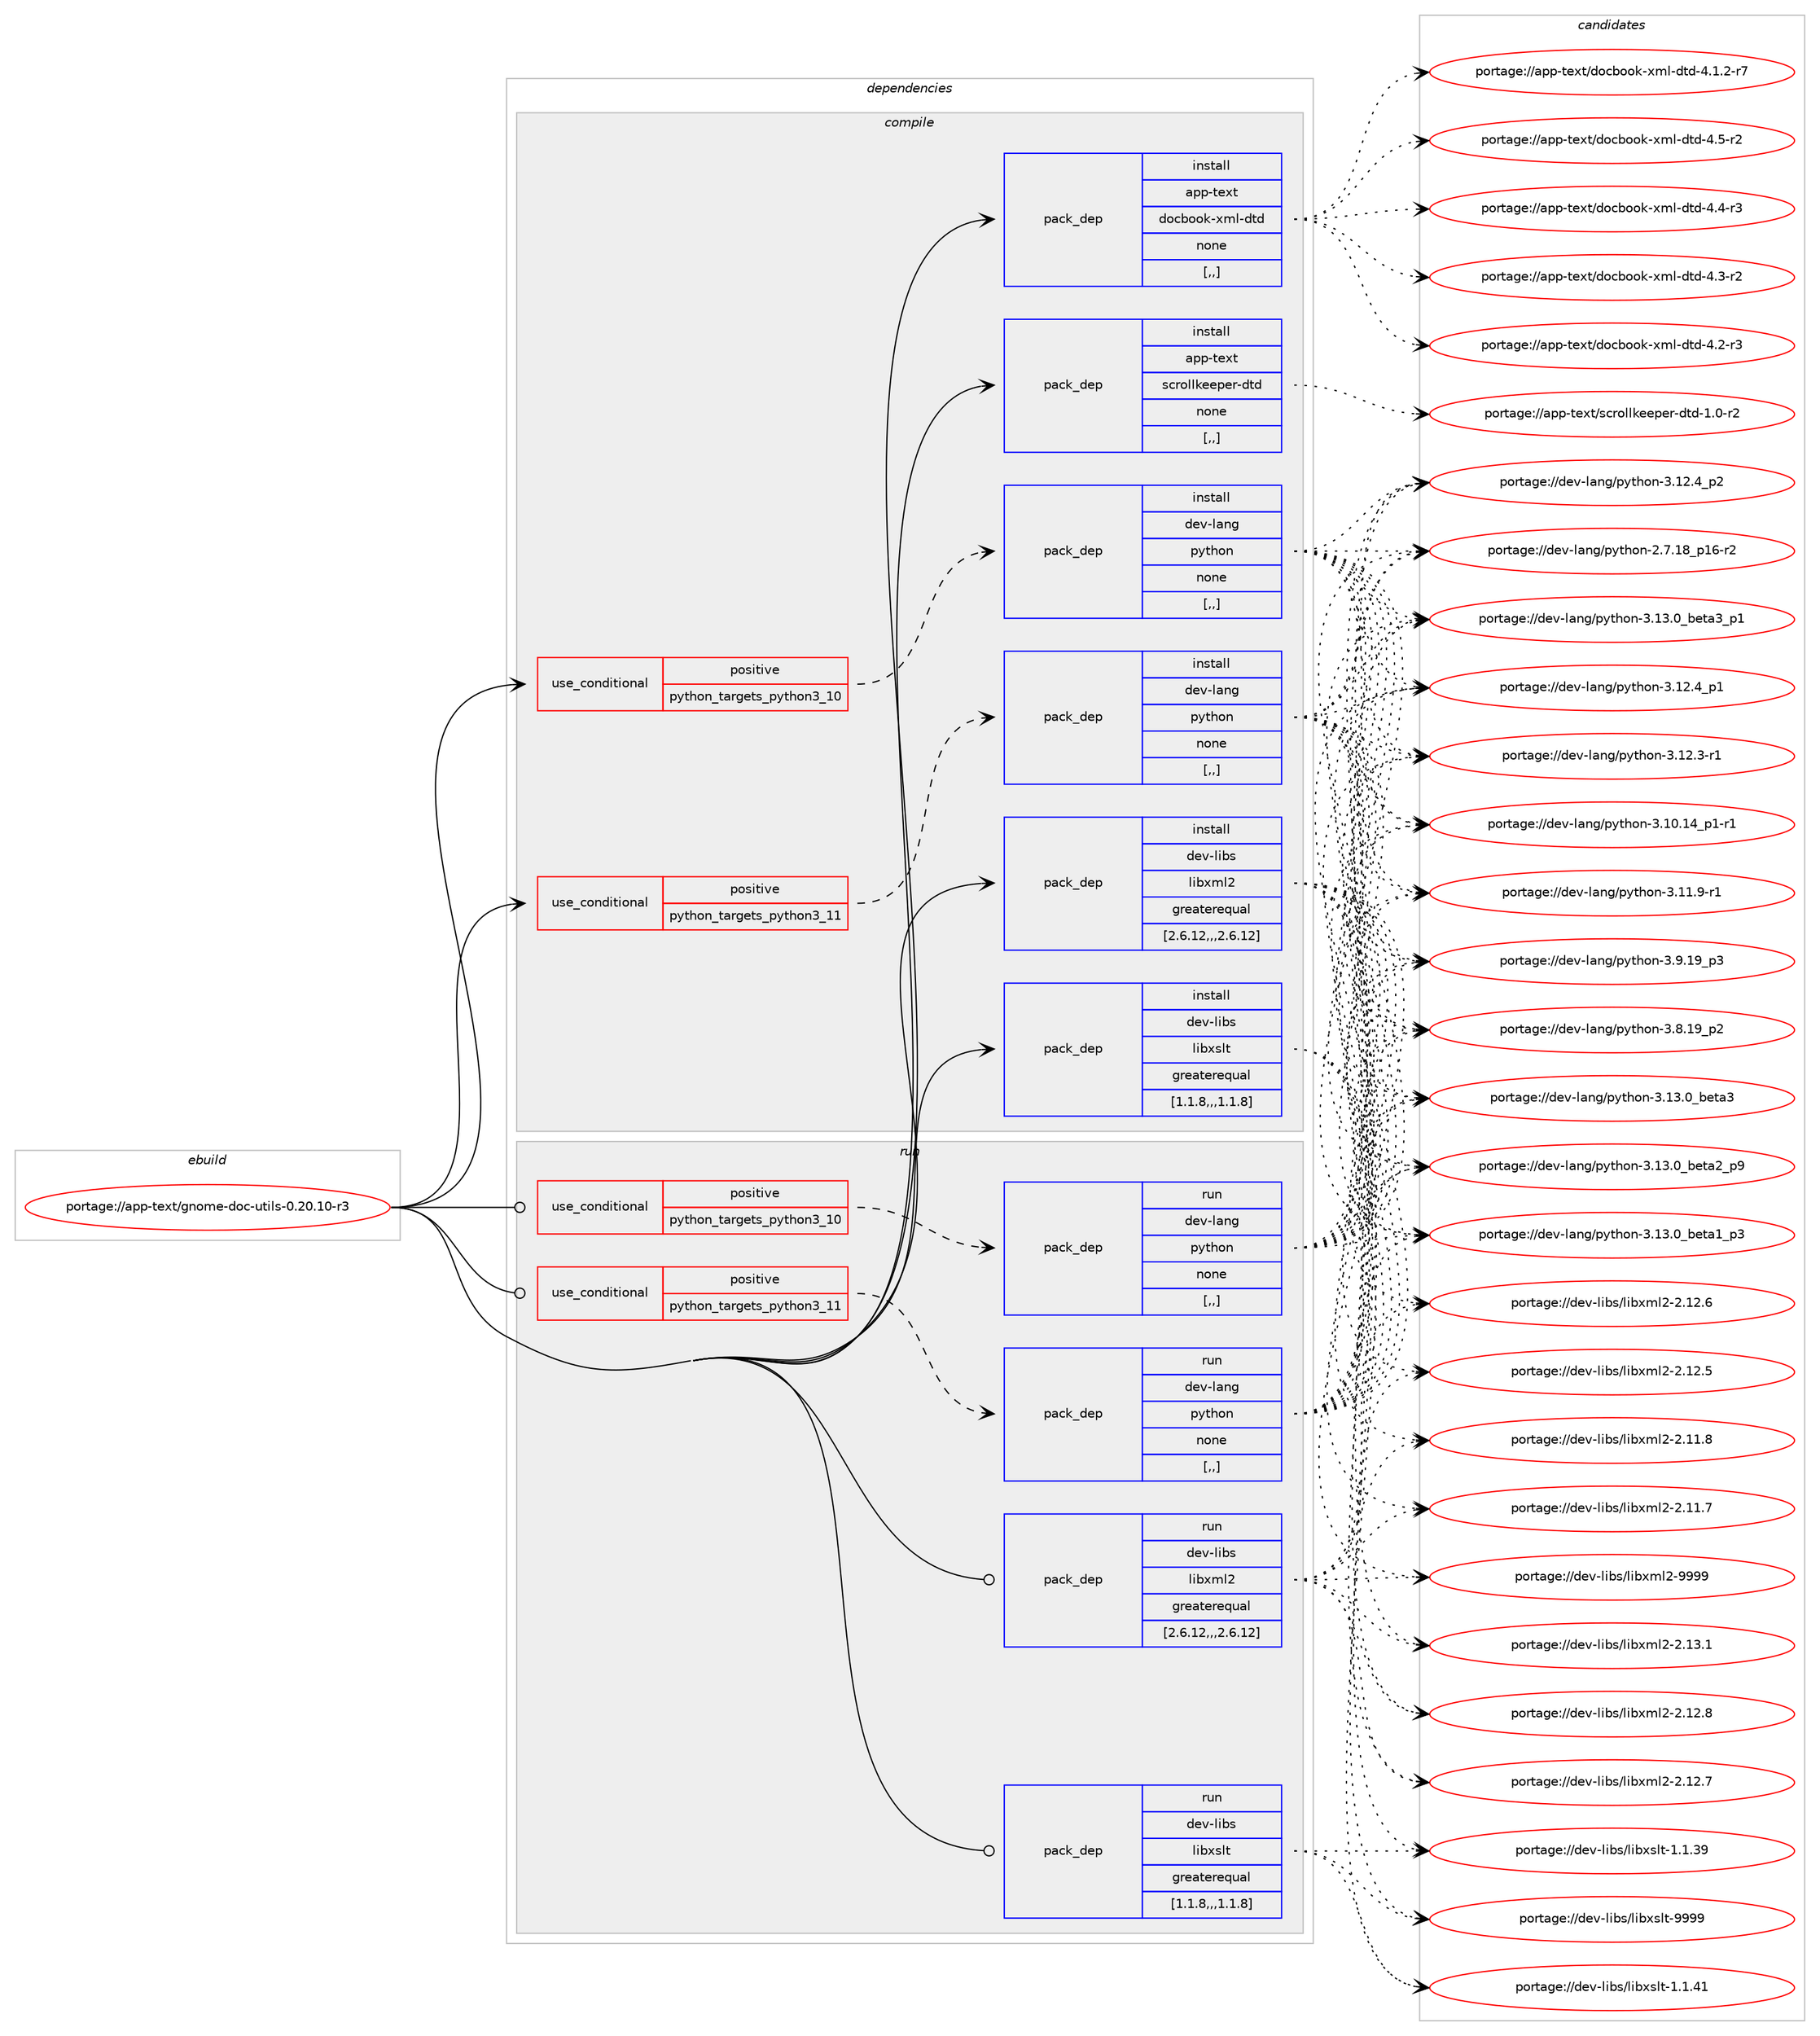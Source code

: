digraph prolog {

# *************
# Graph options
# *************

newrank=true;
concentrate=true;
compound=true;
graph [rankdir=LR,fontname=Helvetica,fontsize=10,ranksep=1.5];#, ranksep=2.5, nodesep=0.2];
edge  [arrowhead=vee];
node  [fontname=Helvetica,fontsize=10];

# **********
# The ebuild
# **********

subgraph cluster_leftcol {
color=gray;
label=<<i>ebuild</i>>;
id [label="portage://app-text/gnome-doc-utils-0.20.10-r3", color=red, width=4, href="../app-text/gnome-doc-utils-0.20.10-r3.svg"];
}

# ****************
# The dependencies
# ****************

subgraph cluster_midcol {
color=gray;
label=<<i>dependencies</i>>;
subgraph cluster_compile {
fillcolor="#eeeeee";
style=filled;
label=<<i>compile</i>>;
subgraph cond15208 {
dependency55897 [label=<<TABLE BORDER="0" CELLBORDER="1" CELLSPACING="0" CELLPADDING="4"><TR><TD ROWSPAN="3" CELLPADDING="10">use_conditional</TD></TR><TR><TD>positive</TD></TR><TR><TD>python_targets_python3_10</TD></TR></TABLE>>, shape=none, color=red];
subgraph pack40190 {
dependency55898 [label=<<TABLE BORDER="0" CELLBORDER="1" CELLSPACING="0" CELLPADDING="4" WIDTH="220"><TR><TD ROWSPAN="6" CELLPADDING="30">pack_dep</TD></TR><TR><TD WIDTH="110">install</TD></TR><TR><TD>dev-lang</TD></TR><TR><TD>python</TD></TR><TR><TD>none</TD></TR><TR><TD>[,,]</TD></TR></TABLE>>, shape=none, color=blue];
}
dependency55897:e -> dependency55898:w [weight=20,style="dashed",arrowhead="vee"];
}
id:e -> dependency55897:w [weight=20,style="solid",arrowhead="vee"];
subgraph cond15209 {
dependency55899 [label=<<TABLE BORDER="0" CELLBORDER="1" CELLSPACING="0" CELLPADDING="4"><TR><TD ROWSPAN="3" CELLPADDING="10">use_conditional</TD></TR><TR><TD>positive</TD></TR><TR><TD>python_targets_python3_11</TD></TR></TABLE>>, shape=none, color=red];
subgraph pack40191 {
dependency55900 [label=<<TABLE BORDER="0" CELLBORDER="1" CELLSPACING="0" CELLPADDING="4" WIDTH="220"><TR><TD ROWSPAN="6" CELLPADDING="30">pack_dep</TD></TR><TR><TD WIDTH="110">install</TD></TR><TR><TD>dev-lang</TD></TR><TR><TD>python</TD></TR><TR><TD>none</TD></TR><TR><TD>[,,]</TD></TR></TABLE>>, shape=none, color=blue];
}
dependency55899:e -> dependency55900:w [weight=20,style="dashed",arrowhead="vee"];
}
id:e -> dependency55899:w [weight=20,style="solid",arrowhead="vee"];
subgraph pack40192 {
dependency55901 [label=<<TABLE BORDER="0" CELLBORDER="1" CELLSPACING="0" CELLPADDING="4" WIDTH="220"><TR><TD ROWSPAN="6" CELLPADDING="30">pack_dep</TD></TR><TR><TD WIDTH="110">install</TD></TR><TR><TD>app-text</TD></TR><TR><TD>docbook-xml-dtd</TD></TR><TR><TD>none</TD></TR><TR><TD>[,,]</TD></TR></TABLE>>, shape=none, color=blue];
}
id:e -> dependency55901:w [weight=20,style="solid",arrowhead="vee"];
subgraph pack40193 {
dependency55902 [label=<<TABLE BORDER="0" CELLBORDER="1" CELLSPACING="0" CELLPADDING="4" WIDTH="220"><TR><TD ROWSPAN="6" CELLPADDING="30">pack_dep</TD></TR><TR><TD WIDTH="110">install</TD></TR><TR><TD>app-text</TD></TR><TR><TD>scrollkeeper-dtd</TD></TR><TR><TD>none</TD></TR><TR><TD>[,,]</TD></TR></TABLE>>, shape=none, color=blue];
}
id:e -> dependency55902:w [weight=20,style="solid",arrowhead="vee"];
subgraph pack40194 {
dependency55903 [label=<<TABLE BORDER="0" CELLBORDER="1" CELLSPACING="0" CELLPADDING="4" WIDTH="220"><TR><TD ROWSPAN="6" CELLPADDING="30">pack_dep</TD></TR><TR><TD WIDTH="110">install</TD></TR><TR><TD>dev-libs</TD></TR><TR><TD>libxml2</TD></TR><TR><TD>greaterequal</TD></TR><TR><TD>[2.6.12,,,2.6.12]</TD></TR></TABLE>>, shape=none, color=blue];
}
id:e -> dependency55903:w [weight=20,style="solid",arrowhead="vee"];
subgraph pack40195 {
dependency55904 [label=<<TABLE BORDER="0" CELLBORDER="1" CELLSPACING="0" CELLPADDING="4" WIDTH="220"><TR><TD ROWSPAN="6" CELLPADDING="30">pack_dep</TD></TR><TR><TD WIDTH="110">install</TD></TR><TR><TD>dev-libs</TD></TR><TR><TD>libxslt</TD></TR><TR><TD>greaterequal</TD></TR><TR><TD>[1.1.8,,,1.1.8]</TD></TR></TABLE>>, shape=none, color=blue];
}
id:e -> dependency55904:w [weight=20,style="solid",arrowhead="vee"];
}
subgraph cluster_compileandrun {
fillcolor="#eeeeee";
style=filled;
label=<<i>compile and run</i>>;
}
subgraph cluster_run {
fillcolor="#eeeeee";
style=filled;
label=<<i>run</i>>;
subgraph cond15210 {
dependency55905 [label=<<TABLE BORDER="0" CELLBORDER="1" CELLSPACING="0" CELLPADDING="4"><TR><TD ROWSPAN="3" CELLPADDING="10">use_conditional</TD></TR><TR><TD>positive</TD></TR><TR><TD>python_targets_python3_10</TD></TR></TABLE>>, shape=none, color=red];
subgraph pack40196 {
dependency55906 [label=<<TABLE BORDER="0" CELLBORDER="1" CELLSPACING="0" CELLPADDING="4" WIDTH="220"><TR><TD ROWSPAN="6" CELLPADDING="30">pack_dep</TD></TR><TR><TD WIDTH="110">run</TD></TR><TR><TD>dev-lang</TD></TR><TR><TD>python</TD></TR><TR><TD>none</TD></TR><TR><TD>[,,]</TD></TR></TABLE>>, shape=none, color=blue];
}
dependency55905:e -> dependency55906:w [weight=20,style="dashed",arrowhead="vee"];
}
id:e -> dependency55905:w [weight=20,style="solid",arrowhead="odot"];
subgraph cond15211 {
dependency55907 [label=<<TABLE BORDER="0" CELLBORDER="1" CELLSPACING="0" CELLPADDING="4"><TR><TD ROWSPAN="3" CELLPADDING="10">use_conditional</TD></TR><TR><TD>positive</TD></TR><TR><TD>python_targets_python3_11</TD></TR></TABLE>>, shape=none, color=red];
subgraph pack40197 {
dependency55908 [label=<<TABLE BORDER="0" CELLBORDER="1" CELLSPACING="0" CELLPADDING="4" WIDTH="220"><TR><TD ROWSPAN="6" CELLPADDING="30">pack_dep</TD></TR><TR><TD WIDTH="110">run</TD></TR><TR><TD>dev-lang</TD></TR><TR><TD>python</TD></TR><TR><TD>none</TD></TR><TR><TD>[,,]</TD></TR></TABLE>>, shape=none, color=blue];
}
dependency55907:e -> dependency55908:w [weight=20,style="dashed",arrowhead="vee"];
}
id:e -> dependency55907:w [weight=20,style="solid",arrowhead="odot"];
subgraph pack40198 {
dependency55909 [label=<<TABLE BORDER="0" CELLBORDER="1" CELLSPACING="0" CELLPADDING="4" WIDTH="220"><TR><TD ROWSPAN="6" CELLPADDING="30">pack_dep</TD></TR><TR><TD WIDTH="110">run</TD></TR><TR><TD>dev-libs</TD></TR><TR><TD>libxml2</TD></TR><TR><TD>greaterequal</TD></TR><TR><TD>[2.6.12,,,2.6.12]</TD></TR></TABLE>>, shape=none, color=blue];
}
id:e -> dependency55909:w [weight=20,style="solid",arrowhead="odot"];
subgraph pack40199 {
dependency55910 [label=<<TABLE BORDER="0" CELLBORDER="1" CELLSPACING="0" CELLPADDING="4" WIDTH="220"><TR><TD ROWSPAN="6" CELLPADDING="30">pack_dep</TD></TR><TR><TD WIDTH="110">run</TD></TR><TR><TD>dev-libs</TD></TR><TR><TD>libxslt</TD></TR><TR><TD>greaterequal</TD></TR><TR><TD>[1.1.8,,,1.1.8]</TD></TR></TABLE>>, shape=none, color=blue];
}
id:e -> dependency55910:w [weight=20,style="solid",arrowhead="odot"];
}
}

# **************
# The candidates
# **************

subgraph cluster_choices {
rank=same;
color=gray;
label=<<i>candidates</i>>;

subgraph choice40190 {
color=black;
nodesep=1;
choice10010111845108971101034711212111610411111045514649514648959810111697519511249 [label="portage://dev-lang/python-3.13.0_beta3_p1", color=red, width=4,href="../dev-lang/python-3.13.0_beta3_p1.svg"];
choice1001011184510897110103471121211161041111104551464951464895981011169751 [label="portage://dev-lang/python-3.13.0_beta3", color=red, width=4,href="../dev-lang/python-3.13.0_beta3.svg"];
choice10010111845108971101034711212111610411111045514649514648959810111697509511257 [label="portage://dev-lang/python-3.13.0_beta2_p9", color=red, width=4,href="../dev-lang/python-3.13.0_beta2_p9.svg"];
choice10010111845108971101034711212111610411111045514649514648959810111697499511251 [label="portage://dev-lang/python-3.13.0_beta1_p3", color=red, width=4,href="../dev-lang/python-3.13.0_beta1_p3.svg"];
choice100101118451089711010347112121116104111110455146495046529511250 [label="portage://dev-lang/python-3.12.4_p2", color=red, width=4,href="../dev-lang/python-3.12.4_p2.svg"];
choice100101118451089711010347112121116104111110455146495046529511249 [label="portage://dev-lang/python-3.12.4_p1", color=red, width=4,href="../dev-lang/python-3.12.4_p1.svg"];
choice100101118451089711010347112121116104111110455146495046514511449 [label="portage://dev-lang/python-3.12.3-r1", color=red, width=4,href="../dev-lang/python-3.12.3-r1.svg"];
choice100101118451089711010347112121116104111110455146494946574511449 [label="portage://dev-lang/python-3.11.9-r1", color=red, width=4,href="../dev-lang/python-3.11.9-r1.svg"];
choice100101118451089711010347112121116104111110455146494846495295112494511449 [label="portage://dev-lang/python-3.10.14_p1-r1", color=red, width=4,href="../dev-lang/python-3.10.14_p1-r1.svg"];
choice100101118451089711010347112121116104111110455146574649579511251 [label="portage://dev-lang/python-3.9.19_p3", color=red, width=4,href="../dev-lang/python-3.9.19_p3.svg"];
choice100101118451089711010347112121116104111110455146564649579511250 [label="portage://dev-lang/python-3.8.19_p2", color=red, width=4,href="../dev-lang/python-3.8.19_p2.svg"];
choice100101118451089711010347112121116104111110455046554649569511249544511450 [label="portage://dev-lang/python-2.7.18_p16-r2", color=red, width=4,href="../dev-lang/python-2.7.18_p16-r2.svg"];
dependency55898:e -> choice10010111845108971101034711212111610411111045514649514648959810111697519511249:w [style=dotted,weight="100"];
dependency55898:e -> choice1001011184510897110103471121211161041111104551464951464895981011169751:w [style=dotted,weight="100"];
dependency55898:e -> choice10010111845108971101034711212111610411111045514649514648959810111697509511257:w [style=dotted,weight="100"];
dependency55898:e -> choice10010111845108971101034711212111610411111045514649514648959810111697499511251:w [style=dotted,weight="100"];
dependency55898:e -> choice100101118451089711010347112121116104111110455146495046529511250:w [style=dotted,weight="100"];
dependency55898:e -> choice100101118451089711010347112121116104111110455146495046529511249:w [style=dotted,weight="100"];
dependency55898:e -> choice100101118451089711010347112121116104111110455146495046514511449:w [style=dotted,weight="100"];
dependency55898:e -> choice100101118451089711010347112121116104111110455146494946574511449:w [style=dotted,weight="100"];
dependency55898:e -> choice100101118451089711010347112121116104111110455146494846495295112494511449:w [style=dotted,weight="100"];
dependency55898:e -> choice100101118451089711010347112121116104111110455146574649579511251:w [style=dotted,weight="100"];
dependency55898:e -> choice100101118451089711010347112121116104111110455146564649579511250:w [style=dotted,weight="100"];
dependency55898:e -> choice100101118451089711010347112121116104111110455046554649569511249544511450:w [style=dotted,weight="100"];
}
subgraph choice40191 {
color=black;
nodesep=1;
choice10010111845108971101034711212111610411111045514649514648959810111697519511249 [label="portage://dev-lang/python-3.13.0_beta3_p1", color=red, width=4,href="../dev-lang/python-3.13.0_beta3_p1.svg"];
choice1001011184510897110103471121211161041111104551464951464895981011169751 [label="portage://dev-lang/python-3.13.0_beta3", color=red, width=4,href="../dev-lang/python-3.13.0_beta3.svg"];
choice10010111845108971101034711212111610411111045514649514648959810111697509511257 [label="portage://dev-lang/python-3.13.0_beta2_p9", color=red, width=4,href="../dev-lang/python-3.13.0_beta2_p9.svg"];
choice10010111845108971101034711212111610411111045514649514648959810111697499511251 [label="portage://dev-lang/python-3.13.0_beta1_p3", color=red, width=4,href="../dev-lang/python-3.13.0_beta1_p3.svg"];
choice100101118451089711010347112121116104111110455146495046529511250 [label="portage://dev-lang/python-3.12.4_p2", color=red, width=4,href="../dev-lang/python-3.12.4_p2.svg"];
choice100101118451089711010347112121116104111110455146495046529511249 [label="portage://dev-lang/python-3.12.4_p1", color=red, width=4,href="../dev-lang/python-3.12.4_p1.svg"];
choice100101118451089711010347112121116104111110455146495046514511449 [label="portage://dev-lang/python-3.12.3-r1", color=red, width=4,href="../dev-lang/python-3.12.3-r1.svg"];
choice100101118451089711010347112121116104111110455146494946574511449 [label="portage://dev-lang/python-3.11.9-r1", color=red, width=4,href="../dev-lang/python-3.11.9-r1.svg"];
choice100101118451089711010347112121116104111110455146494846495295112494511449 [label="portage://dev-lang/python-3.10.14_p1-r1", color=red, width=4,href="../dev-lang/python-3.10.14_p1-r1.svg"];
choice100101118451089711010347112121116104111110455146574649579511251 [label="portage://dev-lang/python-3.9.19_p3", color=red, width=4,href="../dev-lang/python-3.9.19_p3.svg"];
choice100101118451089711010347112121116104111110455146564649579511250 [label="portage://dev-lang/python-3.8.19_p2", color=red, width=4,href="../dev-lang/python-3.8.19_p2.svg"];
choice100101118451089711010347112121116104111110455046554649569511249544511450 [label="portage://dev-lang/python-2.7.18_p16-r2", color=red, width=4,href="../dev-lang/python-2.7.18_p16-r2.svg"];
dependency55900:e -> choice10010111845108971101034711212111610411111045514649514648959810111697519511249:w [style=dotted,weight="100"];
dependency55900:e -> choice1001011184510897110103471121211161041111104551464951464895981011169751:w [style=dotted,weight="100"];
dependency55900:e -> choice10010111845108971101034711212111610411111045514649514648959810111697509511257:w [style=dotted,weight="100"];
dependency55900:e -> choice10010111845108971101034711212111610411111045514649514648959810111697499511251:w [style=dotted,weight="100"];
dependency55900:e -> choice100101118451089711010347112121116104111110455146495046529511250:w [style=dotted,weight="100"];
dependency55900:e -> choice100101118451089711010347112121116104111110455146495046529511249:w [style=dotted,weight="100"];
dependency55900:e -> choice100101118451089711010347112121116104111110455146495046514511449:w [style=dotted,weight="100"];
dependency55900:e -> choice100101118451089711010347112121116104111110455146494946574511449:w [style=dotted,weight="100"];
dependency55900:e -> choice100101118451089711010347112121116104111110455146494846495295112494511449:w [style=dotted,weight="100"];
dependency55900:e -> choice100101118451089711010347112121116104111110455146574649579511251:w [style=dotted,weight="100"];
dependency55900:e -> choice100101118451089711010347112121116104111110455146564649579511250:w [style=dotted,weight="100"];
dependency55900:e -> choice100101118451089711010347112121116104111110455046554649569511249544511450:w [style=dotted,weight="100"];
}
subgraph choice40192 {
color=black;
nodesep=1;
choice97112112451161011201164710011199981111111074512010910845100116100455246534511450 [label="portage://app-text/docbook-xml-dtd-4.5-r2", color=red, width=4,href="../app-text/docbook-xml-dtd-4.5-r2.svg"];
choice97112112451161011201164710011199981111111074512010910845100116100455246524511451 [label="portage://app-text/docbook-xml-dtd-4.4-r3", color=red, width=4,href="../app-text/docbook-xml-dtd-4.4-r3.svg"];
choice97112112451161011201164710011199981111111074512010910845100116100455246514511450 [label="portage://app-text/docbook-xml-dtd-4.3-r2", color=red, width=4,href="../app-text/docbook-xml-dtd-4.3-r2.svg"];
choice97112112451161011201164710011199981111111074512010910845100116100455246504511451 [label="portage://app-text/docbook-xml-dtd-4.2-r3", color=red, width=4,href="../app-text/docbook-xml-dtd-4.2-r3.svg"];
choice971121124511610112011647100111999811111110745120109108451001161004552464946504511455 [label="portage://app-text/docbook-xml-dtd-4.1.2-r7", color=red, width=4,href="../app-text/docbook-xml-dtd-4.1.2-r7.svg"];
dependency55901:e -> choice97112112451161011201164710011199981111111074512010910845100116100455246534511450:w [style=dotted,weight="100"];
dependency55901:e -> choice97112112451161011201164710011199981111111074512010910845100116100455246524511451:w [style=dotted,weight="100"];
dependency55901:e -> choice97112112451161011201164710011199981111111074512010910845100116100455246514511450:w [style=dotted,weight="100"];
dependency55901:e -> choice97112112451161011201164710011199981111111074512010910845100116100455246504511451:w [style=dotted,weight="100"];
dependency55901:e -> choice971121124511610112011647100111999811111110745120109108451001161004552464946504511455:w [style=dotted,weight="100"];
}
subgraph choice40193 {
color=black;
nodesep=1;
choice9711211245116101120116471159911411110810810710110111210111445100116100454946484511450 [label="portage://app-text/scrollkeeper-dtd-1.0-r2", color=red, width=4,href="../app-text/scrollkeeper-dtd-1.0-r2.svg"];
dependency55902:e -> choice9711211245116101120116471159911411110810810710110111210111445100116100454946484511450:w [style=dotted,weight="100"];
}
subgraph choice40194 {
color=black;
nodesep=1;
choice10010111845108105981154710810598120109108504557575757 [label="portage://dev-libs/libxml2-9999", color=red, width=4,href="../dev-libs/libxml2-9999.svg"];
choice100101118451081059811547108105981201091085045504649514649 [label="portage://dev-libs/libxml2-2.13.1", color=red, width=4,href="../dev-libs/libxml2-2.13.1.svg"];
choice100101118451081059811547108105981201091085045504649504656 [label="portage://dev-libs/libxml2-2.12.8", color=red, width=4,href="../dev-libs/libxml2-2.12.8.svg"];
choice100101118451081059811547108105981201091085045504649504655 [label="portage://dev-libs/libxml2-2.12.7", color=red, width=4,href="../dev-libs/libxml2-2.12.7.svg"];
choice100101118451081059811547108105981201091085045504649504654 [label="portage://dev-libs/libxml2-2.12.6", color=red, width=4,href="../dev-libs/libxml2-2.12.6.svg"];
choice100101118451081059811547108105981201091085045504649504653 [label="portage://dev-libs/libxml2-2.12.5", color=red, width=4,href="../dev-libs/libxml2-2.12.5.svg"];
choice100101118451081059811547108105981201091085045504649494656 [label="portage://dev-libs/libxml2-2.11.8", color=red, width=4,href="../dev-libs/libxml2-2.11.8.svg"];
choice100101118451081059811547108105981201091085045504649494655 [label="portage://dev-libs/libxml2-2.11.7", color=red, width=4,href="../dev-libs/libxml2-2.11.7.svg"];
dependency55903:e -> choice10010111845108105981154710810598120109108504557575757:w [style=dotted,weight="100"];
dependency55903:e -> choice100101118451081059811547108105981201091085045504649514649:w [style=dotted,weight="100"];
dependency55903:e -> choice100101118451081059811547108105981201091085045504649504656:w [style=dotted,weight="100"];
dependency55903:e -> choice100101118451081059811547108105981201091085045504649504655:w [style=dotted,weight="100"];
dependency55903:e -> choice100101118451081059811547108105981201091085045504649504654:w [style=dotted,weight="100"];
dependency55903:e -> choice100101118451081059811547108105981201091085045504649504653:w [style=dotted,weight="100"];
dependency55903:e -> choice100101118451081059811547108105981201091085045504649494656:w [style=dotted,weight="100"];
dependency55903:e -> choice100101118451081059811547108105981201091085045504649494655:w [style=dotted,weight="100"];
}
subgraph choice40195 {
color=black;
nodesep=1;
choice100101118451081059811547108105981201151081164557575757 [label="portage://dev-libs/libxslt-9999", color=red, width=4,href="../dev-libs/libxslt-9999.svg"];
choice1001011184510810598115471081059812011510811645494649465249 [label="portage://dev-libs/libxslt-1.1.41", color=red, width=4,href="../dev-libs/libxslt-1.1.41.svg"];
choice1001011184510810598115471081059812011510811645494649465157 [label="portage://dev-libs/libxslt-1.1.39", color=red, width=4,href="../dev-libs/libxslt-1.1.39.svg"];
dependency55904:e -> choice100101118451081059811547108105981201151081164557575757:w [style=dotted,weight="100"];
dependency55904:e -> choice1001011184510810598115471081059812011510811645494649465249:w [style=dotted,weight="100"];
dependency55904:e -> choice1001011184510810598115471081059812011510811645494649465157:w [style=dotted,weight="100"];
}
subgraph choice40196 {
color=black;
nodesep=1;
choice10010111845108971101034711212111610411111045514649514648959810111697519511249 [label="portage://dev-lang/python-3.13.0_beta3_p1", color=red, width=4,href="../dev-lang/python-3.13.0_beta3_p1.svg"];
choice1001011184510897110103471121211161041111104551464951464895981011169751 [label="portage://dev-lang/python-3.13.0_beta3", color=red, width=4,href="../dev-lang/python-3.13.0_beta3.svg"];
choice10010111845108971101034711212111610411111045514649514648959810111697509511257 [label="portage://dev-lang/python-3.13.0_beta2_p9", color=red, width=4,href="../dev-lang/python-3.13.0_beta2_p9.svg"];
choice10010111845108971101034711212111610411111045514649514648959810111697499511251 [label="portage://dev-lang/python-3.13.0_beta1_p3", color=red, width=4,href="../dev-lang/python-3.13.0_beta1_p3.svg"];
choice100101118451089711010347112121116104111110455146495046529511250 [label="portage://dev-lang/python-3.12.4_p2", color=red, width=4,href="../dev-lang/python-3.12.4_p2.svg"];
choice100101118451089711010347112121116104111110455146495046529511249 [label="portage://dev-lang/python-3.12.4_p1", color=red, width=4,href="../dev-lang/python-3.12.4_p1.svg"];
choice100101118451089711010347112121116104111110455146495046514511449 [label="portage://dev-lang/python-3.12.3-r1", color=red, width=4,href="../dev-lang/python-3.12.3-r1.svg"];
choice100101118451089711010347112121116104111110455146494946574511449 [label="portage://dev-lang/python-3.11.9-r1", color=red, width=4,href="../dev-lang/python-3.11.9-r1.svg"];
choice100101118451089711010347112121116104111110455146494846495295112494511449 [label="portage://dev-lang/python-3.10.14_p1-r1", color=red, width=4,href="../dev-lang/python-3.10.14_p1-r1.svg"];
choice100101118451089711010347112121116104111110455146574649579511251 [label="portage://dev-lang/python-3.9.19_p3", color=red, width=4,href="../dev-lang/python-3.9.19_p3.svg"];
choice100101118451089711010347112121116104111110455146564649579511250 [label="portage://dev-lang/python-3.8.19_p2", color=red, width=4,href="../dev-lang/python-3.8.19_p2.svg"];
choice100101118451089711010347112121116104111110455046554649569511249544511450 [label="portage://dev-lang/python-2.7.18_p16-r2", color=red, width=4,href="../dev-lang/python-2.7.18_p16-r2.svg"];
dependency55906:e -> choice10010111845108971101034711212111610411111045514649514648959810111697519511249:w [style=dotted,weight="100"];
dependency55906:e -> choice1001011184510897110103471121211161041111104551464951464895981011169751:w [style=dotted,weight="100"];
dependency55906:e -> choice10010111845108971101034711212111610411111045514649514648959810111697509511257:w [style=dotted,weight="100"];
dependency55906:e -> choice10010111845108971101034711212111610411111045514649514648959810111697499511251:w [style=dotted,weight="100"];
dependency55906:e -> choice100101118451089711010347112121116104111110455146495046529511250:w [style=dotted,weight="100"];
dependency55906:e -> choice100101118451089711010347112121116104111110455146495046529511249:w [style=dotted,weight="100"];
dependency55906:e -> choice100101118451089711010347112121116104111110455146495046514511449:w [style=dotted,weight="100"];
dependency55906:e -> choice100101118451089711010347112121116104111110455146494946574511449:w [style=dotted,weight="100"];
dependency55906:e -> choice100101118451089711010347112121116104111110455146494846495295112494511449:w [style=dotted,weight="100"];
dependency55906:e -> choice100101118451089711010347112121116104111110455146574649579511251:w [style=dotted,weight="100"];
dependency55906:e -> choice100101118451089711010347112121116104111110455146564649579511250:w [style=dotted,weight="100"];
dependency55906:e -> choice100101118451089711010347112121116104111110455046554649569511249544511450:w [style=dotted,weight="100"];
}
subgraph choice40197 {
color=black;
nodesep=1;
choice10010111845108971101034711212111610411111045514649514648959810111697519511249 [label="portage://dev-lang/python-3.13.0_beta3_p1", color=red, width=4,href="../dev-lang/python-3.13.0_beta3_p1.svg"];
choice1001011184510897110103471121211161041111104551464951464895981011169751 [label="portage://dev-lang/python-3.13.0_beta3", color=red, width=4,href="../dev-lang/python-3.13.0_beta3.svg"];
choice10010111845108971101034711212111610411111045514649514648959810111697509511257 [label="portage://dev-lang/python-3.13.0_beta2_p9", color=red, width=4,href="../dev-lang/python-3.13.0_beta2_p9.svg"];
choice10010111845108971101034711212111610411111045514649514648959810111697499511251 [label="portage://dev-lang/python-3.13.0_beta1_p3", color=red, width=4,href="../dev-lang/python-3.13.0_beta1_p3.svg"];
choice100101118451089711010347112121116104111110455146495046529511250 [label="portage://dev-lang/python-3.12.4_p2", color=red, width=4,href="../dev-lang/python-3.12.4_p2.svg"];
choice100101118451089711010347112121116104111110455146495046529511249 [label="portage://dev-lang/python-3.12.4_p1", color=red, width=4,href="../dev-lang/python-3.12.4_p1.svg"];
choice100101118451089711010347112121116104111110455146495046514511449 [label="portage://dev-lang/python-3.12.3-r1", color=red, width=4,href="../dev-lang/python-3.12.3-r1.svg"];
choice100101118451089711010347112121116104111110455146494946574511449 [label="portage://dev-lang/python-3.11.9-r1", color=red, width=4,href="../dev-lang/python-3.11.9-r1.svg"];
choice100101118451089711010347112121116104111110455146494846495295112494511449 [label="portage://dev-lang/python-3.10.14_p1-r1", color=red, width=4,href="../dev-lang/python-3.10.14_p1-r1.svg"];
choice100101118451089711010347112121116104111110455146574649579511251 [label="portage://dev-lang/python-3.9.19_p3", color=red, width=4,href="../dev-lang/python-3.9.19_p3.svg"];
choice100101118451089711010347112121116104111110455146564649579511250 [label="portage://dev-lang/python-3.8.19_p2", color=red, width=4,href="../dev-lang/python-3.8.19_p2.svg"];
choice100101118451089711010347112121116104111110455046554649569511249544511450 [label="portage://dev-lang/python-2.7.18_p16-r2", color=red, width=4,href="../dev-lang/python-2.7.18_p16-r2.svg"];
dependency55908:e -> choice10010111845108971101034711212111610411111045514649514648959810111697519511249:w [style=dotted,weight="100"];
dependency55908:e -> choice1001011184510897110103471121211161041111104551464951464895981011169751:w [style=dotted,weight="100"];
dependency55908:e -> choice10010111845108971101034711212111610411111045514649514648959810111697509511257:w [style=dotted,weight="100"];
dependency55908:e -> choice10010111845108971101034711212111610411111045514649514648959810111697499511251:w [style=dotted,weight="100"];
dependency55908:e -> choice100101118451089711010347112121116104111110455146495046529511250:w [style=dotted,weight="100"];
dependency55908:e -> choice100101118451089711010347112121116104111110455146495046529511249:w [style=dotted,weight="100"];
dependency55908:e -> choice100101118451089711010347112121116104111110455146495046514511449:w [style=dotted,weight="100"];
dependency55908:e -> choice100101118451089711010347112121116104111110455146494946574511449:w [style=dotted,weight="100"];
dependency55908:e -> choice100101118451089711010347112121116104111110455146494846495295112494511449:w [style=dotted,weight="100"];
dependency55908:e -> choice100101118451089711010347112121116104111110455146574649579511251:w [style=dotted,weight="100"];
dependency55908:e -> choice100101118451089711010347112121116104111110455146564649579511250:w [style=dotted,weight="100"];
dependency55908:e -> choice100101118451089711010347112121116104111110455046554649569511249544511450:w [style=dotted,weight="100"];
}
subgraph choice40198 {
color=black;
nodesep=1;
choice10010111845108105981154710810598120109108504557575757 [label="portage://dev-libs/libxml2-9999", color=red, width=4,href="../dev-libs/libxml2-9999.svg"];
choice100101118451081059811547108105981201091085045504649514649 [label="portage://dev-libs/libxml2-2.13.1", color=red, width=4,href="../dev-libs/libxml2-2.13.1.svg"];
choice100101118451081059811547108105981201091085045504649504656 [label="portage://dev-libs/libxml2-2.12.8", color=red, width=4,href="../dev-libs/libxml2-2.12.8.svg"];
choice100101118451081059811547108105981201091085045504649504655 [label="portage://dev-libs/libxml2-2.12.7", color=red, width=4,href="../dev-libs/libxml2-2.12.7.svg"];
choice100101118451081059811547108105981201091085045504649504654 [label="portage://dev-libs/libxml2-2.12.6", color=red, width=4,href="../dev-libs/libxml2-2.12.6.svg"];
choice100101118451081059811547108105981201091085045504649504653 [label="portage://dev-libs/libxml2-2.12.5", color=red, width=4,href="../dev-libs/libxml2-2.12.5.svg"];
choice100101118451081059811547108105981201091085045504649494656 [label="portage://dev-libs/libxml2-2.11.8", color=red, width=4,href="../dev-libs/libxml2-2.11.8.svg"];
choice100101118451081059811547108105981201091085045504649494655 [label="portage://dev-libs/libxml2-2.11.7", color=red, width=4,href="../dev-libs/libxml2-2.11.7.svg"];
dependency55909:e -> choice10010111845108105981154710810598120109108504557575757:w [style=dotted,weight="100"];
dependency55909:e -> choice100101118451081059811547108105981201091085045504649514649:w [style=dotted,weight="100"];
dependency55909:e -> choice100101118451081059811547108105981201091085045504649504656:w [style=dotted,weight="100"];
dependency55909:e -> choice100101118451081059811547108105981201091085045504649504655:w [style=dotted,weight="100"];
dependency55909:e -> choice100101118451081059811547108105981201091085045504649504654:w [style=dotted,weight="100"];
dependency55909:e -> choice100101118451081059811547108105981201091085045504649504653:w [style=dotted,weight="100"];
dependency55909:e -> choice100101118451081059811547108105981201091085045504649494656:w [style=dotted,weight="100"];
dependency55909:e -> choice100101118451081059811547108105981201091085045504649494655:w [style=dotted,weight="100"];
}
subgraph choice40199 {
color=black;
nodesep=1;
choice100101118451081059811547108105981201151081164557575757 [label="portage://dev-libs/libxslt-9999", color=red, width=4,href="../dev-libs/libxslt-9999.svg"];
choice1001011184510810598115471081059812011510811645494649465249 [label="portage://dev-libs/libxslt-1.1.41", color=red, width=4,href="../dev-libs/libxslt-1.1.41.svg"];
choice1001011184510810598115471081059812011510811645494649465157 [label="portage://dev-libs/libxslt-1.1.39", color=red, width=4,href="../dev-libs/libxslt-1.1.39.svg"];
dependency55910:e -> choice100101118451081059811547108105981201151081164557575757:w [style=dotted,weight="100"];
dependency55910:e -> choice1001011184510810598115471081059812011510811645494649465249:w [style=dotted,weight="100"];
dependency55910:e -> choice1001011184510810598115471081059812011510811645494649465157:w [style=dotted,weight="100"];
}
}

}
